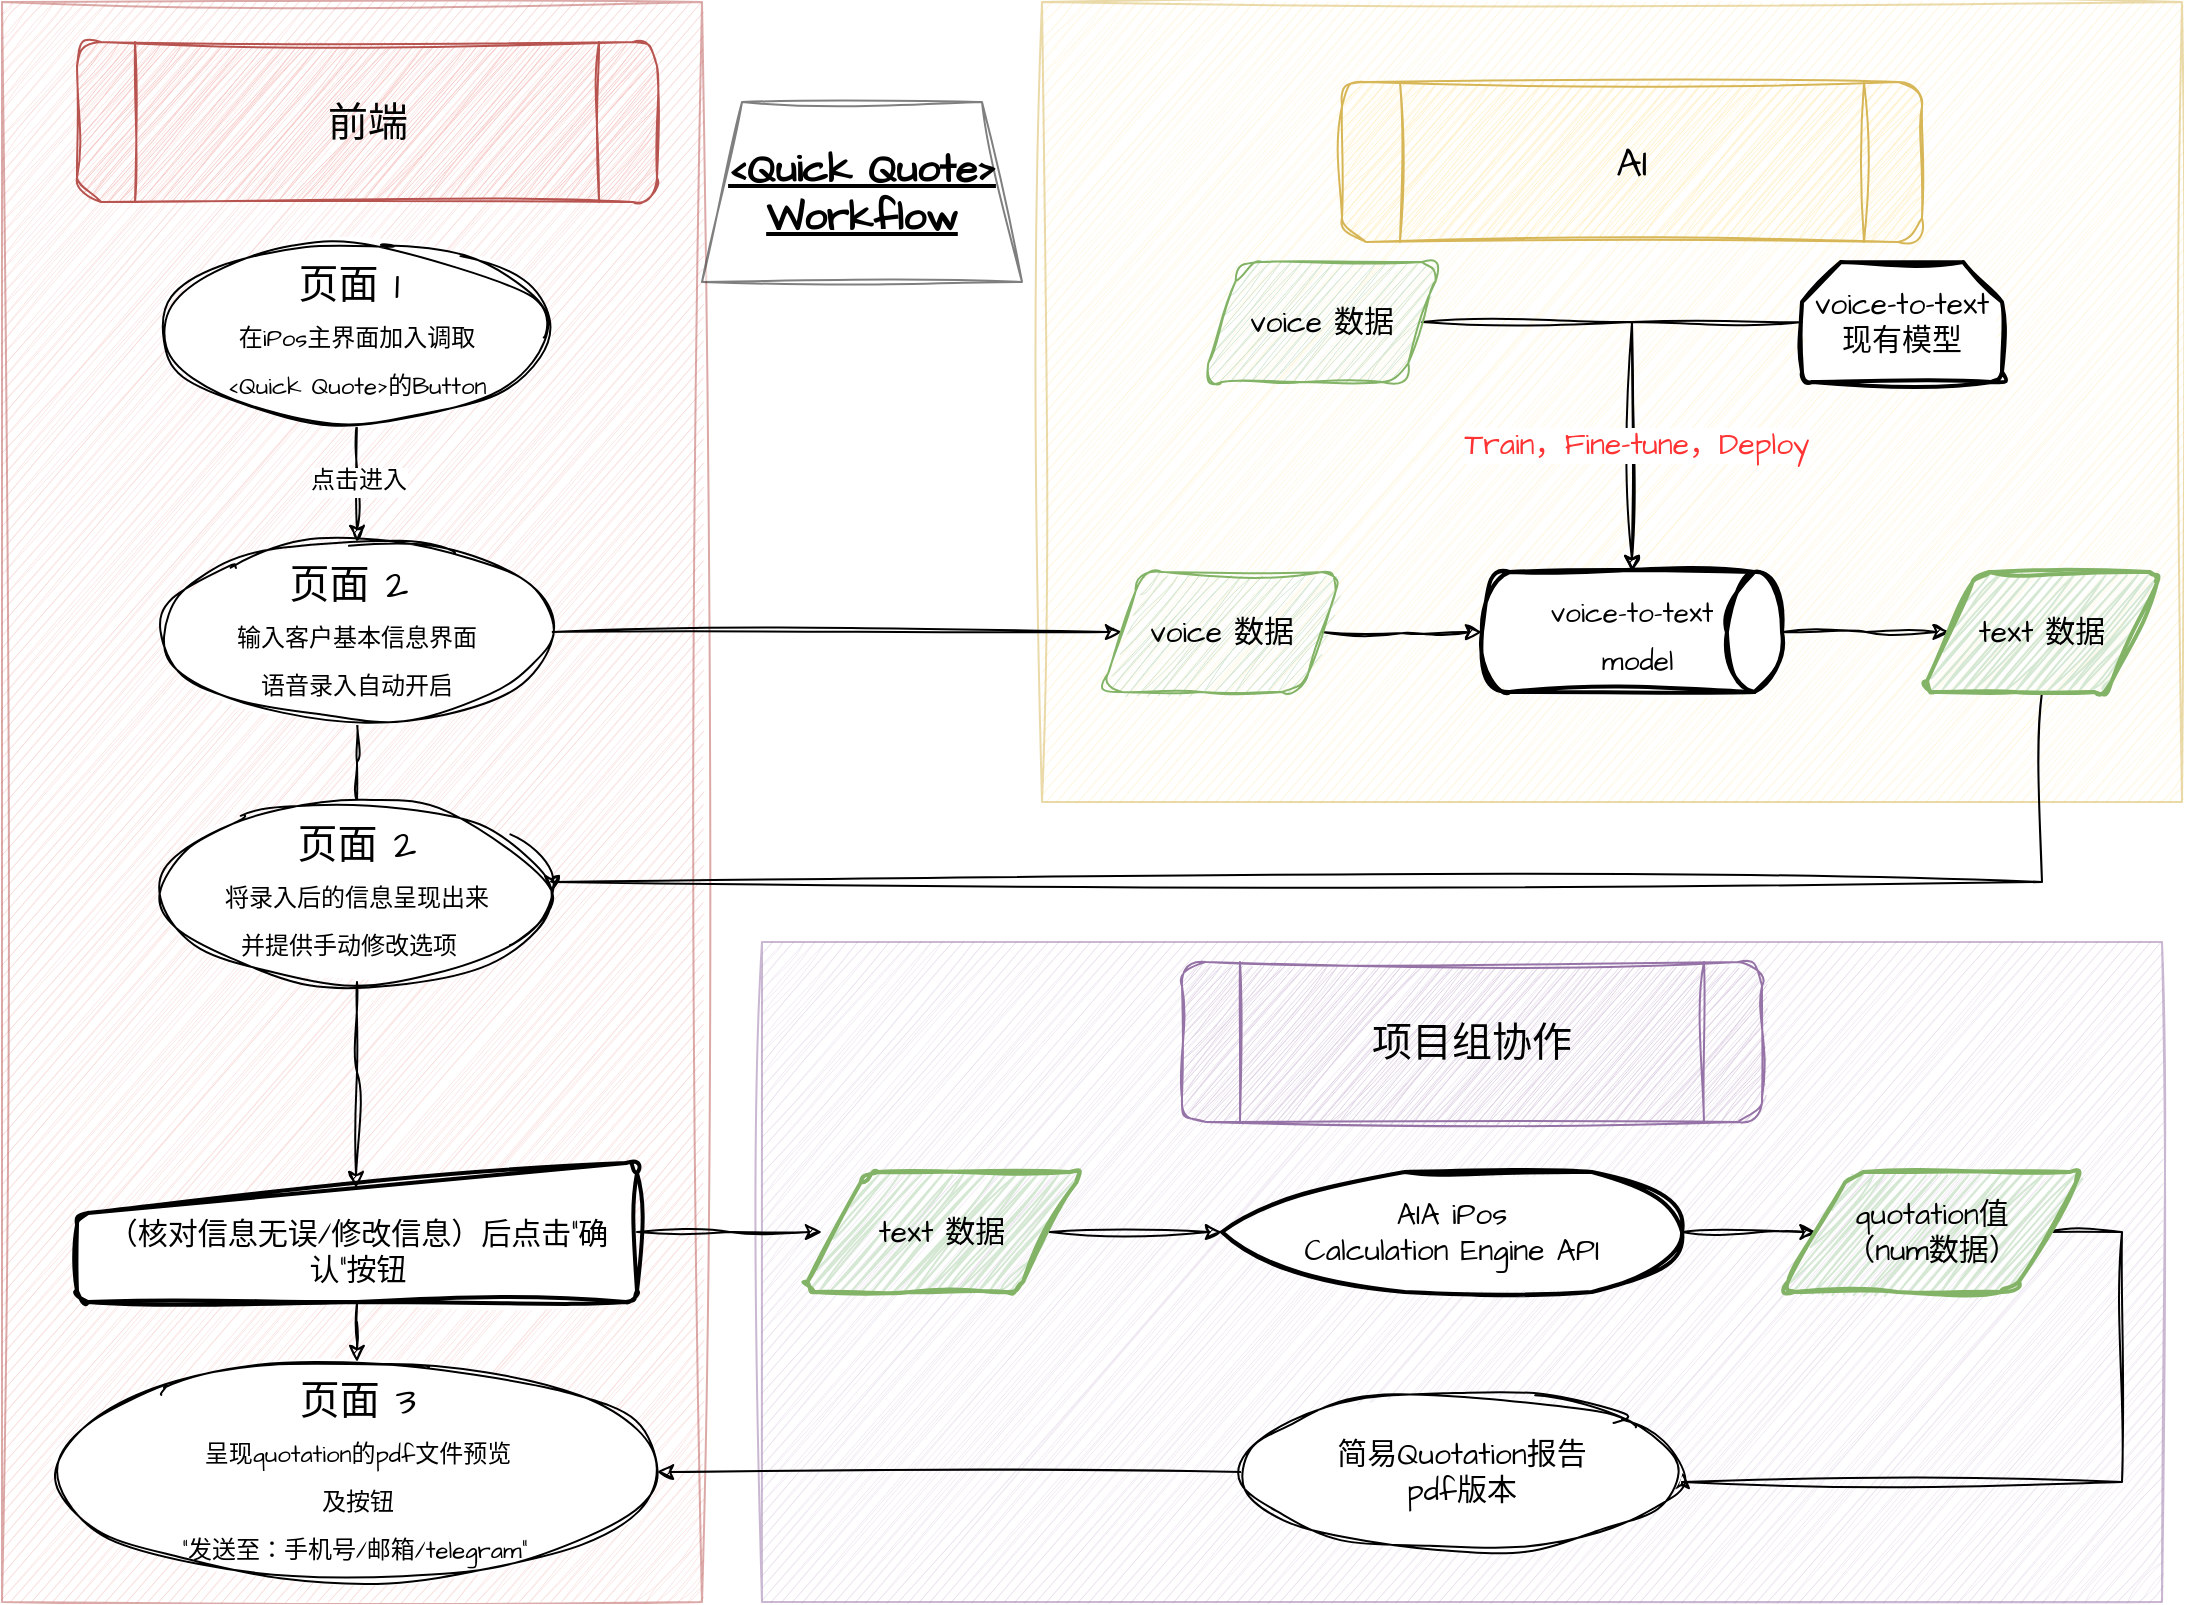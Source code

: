 <mxfile version="20.8.23" type="github">
  <diagram name="Page-1" id="edf60f1a-56cd-e834-aa8a-f176f3a09ee4">
    <mxGraphModel dx="1434" dy="683" grid="1" gridSize="10" guides="1" tooltips="1" connect="1" arrows="1" fold="1" page="1" pageScale="1" pageWidth="1169" pageHeight="827" background="none" math="0" shadow="0">
      <root>
        <mxCell id="0" />
        <mxCell id="1" parent="0" />
        <mxCell id="gf-3BPXSnLXVmG5bwPaM-43" value="" style="rounded=0;whiteSpace=wrap;html=1;sketch=1;hachureGap=4;jiggle=2;curveFitting=1;fontFamily=Architects Daughter;fontSource=https%3A%2F%2Ffonts.googleapis.com%2Fcss%3Ffamily%3DArchitects%2BDaughter;fontSize=15;noLabel=1;labelBackgroundColor=none;opacity=50;fillColor=#fff2cc;strokeColor=#d6b656;" vertex="1" parent="1">
          <mxGeometry x="580" y="10" width="570" height="400" as="geometry" />
        </mxCell>
        <mxCell id="gf-3BPXSnLXVmG5bwPaM-44" value="" style="rounded=0;whiteSpace=wrap;html=1;sketch=1;hachureGap=4;jiggle=2;curveFitting=1;fontFamily=Architects Daughter;fontSource=https%3A%2F%2Ffonts.googleapis.com%2Fcss%3Ffamily%3DArchitects%2BDaughter;fontSize=15;noLabel=1;labelBackgroundColor=none;opacity=50;fillColor=#e1d5e7;strokeColor=#9673a6;" vertex="1" parent="1">
          <mxGeometry x="440" y="480" width="700" height="330" as="geometry" />
        </mxCell>
        <mxCell id="gf-3BPXSnLXVmG5bwPaM-46" value="" style="rounded=0;whiteSpace=wrap;html=1;sketch=1;hachureGap=4;jiggle=2;curveFitting=1;fontFamily=Architects Daughter;fontSource=https%3A%2F%2Ffonts.googleapis.com%2Fcss%3Ffamily%3DArchitects%2BDaughter;fontSize=15;noLabel=1;labelBackgroundColor=none;opacity=50;fillColor=#f8cecc;strokeColor=#b85450;" vertex="1" parent="1">
          <mxGeometry x="60" y="10" width="350" height="800" as="geometry" />
        </mxCell>
        <mxCell id="gf-3BPXSnLXVmG5bwPaM-7" value="点击进入" style="edgeStyle=orthogonalEdgeStyle;rounded=1;hachureGap=4;orthogonalLoop=1;jettySize=auto;html=1;fontFamily=Architects Daughter;fontSource=https%3A%2F%2Ffonts.googleapis.com%2Fcss%3Ffamily%3DArchitects%2BDaughter;fontSize=12;sketch=1;curveFitting=1;jiggle=2;" edge="1" parent="1" source="gf-3BPXSnLXVmG5bwPaM-1" target="gf-3BPXSnLXVmG5bwPaM-6">
          <mxGeometry relative="1" as="geometry" />
        </mxCell>
        <mxCell id="gf-3BPXSnLXVmG5bwPaM-1" value="页面 1&amp;nbsp;&lt;br&gt;&lt;font style=&quot;font-size: 12px;&quot;&gt;在iPos主界面加入调取&lt;br&gt;&amp;lt;Quick Quote&amp;gt;的Button&lt;/font&gt;" style="ellipse;whiteSpace=wrap;html=1;hachureGap=4;fontFamily=Architects Daughter;fontSource=https%3A%2F%2Ffonts.googleapis.com%2Fcss%3Ffamily%3DArchitects%2BDaughter;fontSize=20;rounded=1;sketch=1;curveFitting=1;jiggle=2;" vertex="1" parent="1">
          <mxGeometry x="140" y="130" width="195" height="90" as="geometry" />
        </mxCell>
        <mxCell id="gf-3BPXSnLXVmG5bwPaM-2" value="前端" style="shape=process;whiteSpace=wrap;html=1;backgroundOutline=1;hachureGap=4;fontFamily=Architects Daughter;fontSource=https%3A%2F%2Ffonts.googleapis.com%2Fcss%3Ffamily%3DArchitects%2BDaughter;fontSize=20;rounded=1;sketch=1;curveFitting=1;jiggle=2;fillColor=#f8cecc;strokeColor=#b85450;" vertex="1" parent="1">
          <mxGeometry x="97.5" y="30" width="290" height="80" as="geometry" />
        </mxCell>
        <mxCell id="gf-3BPXSnLXVmG5bwPaM-4" value="AI" style="shape=process;whiteSpace=wrap;html=1;backgroundOutline=1;hachureGap=4;fontFamily=Architects Daughter;fontSource=https%3A%2F%2Ffonts.googleapis.com%2Fcss%3Ffamily%3DArchitects%2BDaughter;fontSize=20;rounded=1;sketch=1;curveFitting=1;jiggle=2;fillColor=#fff2cc;strokeColor=#d6b656;" vertex="1" parent="1">
          <mxGeometry x="730" y="50" width="290" height="80" as="geometry" />
        </mxCell>
        <mxCell id="gf-3BPXSnLXVmG5bwPaM-9" value="" style="edgeStyle=orthogonalEdgeStyle;rounded=1;hachureGap=4;orthogonalLoop=1;jettySize=auto;html=1;fontFamily=Architects Daughter;fontSource=https%3A%2F%2Ffonts.googleapis.com%2Fcss%3Ffamily%3DArchitects%2BDaughter;fontSize=12;sketch=1;curveFitting=1;jiggle=2;" edge="1" parent="1" source="gf-3BPXSnLXVmG5bwPaM-6">
          <mxGeometry relative="1" as="geometry">
            <mxPoint x="237.5" y="430" as="targetPoint" />
          </mxGeometry>
        </mxCell>
        <mxCell id="gf-3BPXSnLXVmG5bwPaM-21" style="edgeStyle=orthogonalEdgeStyle;rounded=0;sketch=1;hachureGap=4;jiggle=2;curveFitting=1;orthogonalLoop=1;jettySize=auto;html=1;fontFamily=Architects Daughter;fontSource=https%3A%2F%2Ffonts.googleapis.com%2Fcss%3Ffamily%3DArchitects%2BDaughter;fontSize=15;" edge="1" parent="1" source="gf-3BPXSnLXVmG5bwPaM-6" target="gf-3BPXSnLXVmG5bwPaM-13">
          <mxGeometry relative="1" as="geometry" />
        </mxCell>
        <mxCell id="gf-3BPXSnLXVmG5bwPaM-6" value="页面 2&amp;nbsp;&lt;br&gt;&lt;span style=&quot;font-size: 12px;&quot;&gt;输入客户基本信息界面&lt;br&gt;语音录入自动开启&lt;br&gt;&lt;/span&gt;" style="ellipse;whiteSpace=wrap;html=1;hachureGap=4;fontFamily=Architects Daughter;fontSource=https%3A%2F%2Ffonts.googleapis.com%2Fcss%3Ffamily%3DArchitects%2BDaughter;fontSize=20;shadow=0;rounded=1;sketch=1;curveFitting=1;jiggle=2;" vertex="1" parent="1">
          <mxGeometry x="140" y="280" width="195" height="90" as="geometry" />
        </mxCell>
        <mxCell id="gf-3BPXSnLXVmG5bwPaM-29" style="edgeStyle=orthogonalEdgeStyle;rounded=0;sketch=1;hachureGap=4;jiggle=2;curveFitting=1;orthogonalLoop=1;jettySize=auto;html=1;fontFamily=Architects Daughter;fontSource=https%3A%2F%2Ffonts.googleapis.com%2Fcss%3Ffamily%3DArchitects%2BDaughter;fontSize=12;fontColor=#000000;entryX=0.498;entryY=0.186;entryDx=0;entryDy=0;entryPerimeter=0;" edge="1" parent="1" source="gf-3BPXSnLXVmG5bwPaM-8" target="gf-3BPXSnLXVmG5bwPaM-28">
          <mxGeometry relative="1" as="geometry" />
        </mxCell>
        <mxCell id="gf-3BPXSnLXVmG5bwPaM-8" value="页面 2&lt;br style=&quot;font-size: 19px;&quot;&gt;&lt;span style=&quot;font-size: 12px;&quot;&gt;将录入后的信息呈现出来&lt;br&gt;&lt;/span&gt;&lt;font style=&quot;font-size: 12px;&quot;&gt;并提供手动修改选项&lt;/font&gt;&amp;nbsp;" style="ellipse;whiteSpace=wrap;html=1;hachureGap=4;fontFamily=Architects Daughter;fontSource=https%3A%2F%2Ffonts.googleapis.com%2Fcss%3Ffamily%3DArchitects%2BDaughter;fontSize=20;shadow=0;rounded=1;sketch=1;curveFitting=1;jiggle=2;" vertex="1" parent="1">
          <mxGeometry x="140" y="410" width="195" height="90" as="geometry" />
        </mxCell>
        <mxCell id="gf-3BPXSnLXVmG5bwPaM-10" value="页面 3&lt;br style=&quot;font-size: 19px;&quot;&gt;&lt;span style=&quot;font-size: 12px;&quot;&gt;呈现quotation的pdf文件预览&lt;br&gt;及&lt;/span&gt;&lt;font style=&quot;font-size: 12px;&quot;&gt;按钮&lt;br&gt;&amp;nbsp;“发送至：手机号/邮箱/telegram”&lt;/font&gt;&amp;nbsp;" style="ellipse;whiteSpace=wrap;html=1;hachureGap=4;fontFamily=Architects Daughter;fontSource=https%3A%2F%2Ffonts.googleapis.com%2Fcss%3Ffamily%3DArchitects%2BDaughter;fontSize=20;shadow=0;rounded=1;sketch=1;curveFitting=1;jiggle=2;" vertex="1" parent="1">
          <mxGeometry x="87.5" y="690" width="300" height="110" as="geometry" />
        </mxCell>
        <mxCell id="gf-3BPXSnLXVmG5bwPaM-17" style="edgeStyle=orthogonalEdgeStyle;rounded=0;sketch=1;hachureGap=4;jiggle=2;curveFitting=1;orthogonalLoop=1;jettySize=auto;html=1;fontFamily=Architects Daughter;fontSource=https%3A%2F%2Ffonts.googleapis.com%2Fcss%3Ffamily%3DArchitects%2BDaughter;fontSize=15;" edge="1" parent="1" target="gf-3BPXSnLXVmG5bwPaM-16">
          <mxGeometry relative="1" as="geometry">
            <mxPoint x="720" y="325" as="sourcePoint" />
          </mxGeometry>
        </mxCell>
        <mxCell id="gf-3BPXSnLXVmG5bwPaM-13" value="voice 数据" style="shape=parallelogram;perimeter=parallelogramPerimeter;whiteSpace=wrap;html=1;fixedSize=1;shadow=0;hachureGap=4;fontFamily=Architects Daughter;fontSource=https%3A%2F%2Ffonts.googleapis.com%2Fcss%3Ffamily%3DArchitects%2BDaughter;fontSize=15;rounded=1;sketch=1;curveFitting=1;jiggle=2;fillColor=#d5e8d4;strokeColor=#82b366;" vertex="1" parent="1">
          <mxGeometry x="610" y="295" width="120" height="60" as="geometry" />
        </mxCell>
        <mxCell id="gf-3BPXSnLXVmG5bwPaM-19" style="edgeStyle=orthogonalEdgeStyle;rounded=0;sketch=1;hachureGap=4;jiggle=2;curveFitting=1;orthogonalLoop=1;jettySize=auto;html=1;fontFamily=Architects Daughter;fontSource=https%3A%2F%2Ffonts.googleapis.com%2Fcss%3Ffamily%3DArchitects%2BDaughter;fontSize=15;" edge="1" parent="1" source="gf-3BPXSnLXVmG5bwPaM-16">
          <mxGeometry relative="1" as="geometry">
            <mxPoint x="1033.8" y="325" as="targetPoint" />
          </mxGeometry>
        </mxCell>
        <mxCell id="gf-3BPXSnLXVmG5bwPaM-16" value="&lt;font style=&quot;font-size: 14px;&quot;&gt;voice-to-text&lt;br&gt;&amp;nbsp;model&lt;/font&gt;" style="strokeWidth=2;html=1;shape=mxgraph.flowchart.direct_data;whiteSpace=wrap;sketch=1;hachureGap=4;jiggle=2;curveFitting=1;fontFamily=Architects Daughter;fontSource=https%3A%2F%2Ffonts.googleapis.com%2Fcss%3Ffamily%3DArchitects%2BDaughter;fontSize=20;" vertex="1" parent="1">
          <mxGeometry x="800" y="295" width="150" height="60" as="geometry" />
        </mxCell>
        <mxCell id="gf-3BPXSnLXVmG5bwPaM-45" style="edgeStyle=orthogonalEdgeStyle;rounded=0;sketch=1;hachureGap=4;jiggle=2;curveFitting=1;orthogonalLoop=1;jettySize=auto;html=1;fontFamily=Architects Daughter;fontSource=https%3A%2F%2Ffonts.googleapis.com%2Fcss%3Ffamily%3DArchitects%2BDaughter;fontSize=15;fontColor=none;entryX=1;entryY=0.5;entryDx=0;entryDy=0;" edge="1" parent="1" source="gf-3BPXSnLXVmG5bwPaM-18" target="gf-3BPXSnLXVmG5bwPaM-8">
          <mxGeometry relative="1" as="geometry">
            <mxPoint x="1090" y="450" as="targetPoint" />
            <Array as="points">
              <mxPoint x="1080" y="450" />
              <mxPoint x="335" y="450" />
            </Array>
          </mxGeometry>
        </mxCell>
        <mxCell id="gf-3BPXSnLXVmG5bwPaM-18" value="text 数据" style="shape=parallelogram;html=1;strokeWidth=2;perimeter=parallelogramPerimeter;whiteSpace=wrap;rounded=1;arcSize=12;size=0.23;sketch=1;hachureGap=4;jiggle=2;curveFitting=1;fontFamily=Architects Daughter;fontSource=https%3A%2F%2Ffonts.googleapis.com%2Fcss%3Ffamily%3DArchitects%2BDaughter;fontSize=15;fillColor=#d5e8d4;strokeColor=#82b366;" vertex="1" parent="1">
          <mxGeometry x="1020" y="295" width="120" height="60" as="geometry" />
        </mxCell>
        <mxCell id="gf-3BPXSnLXVmG5bwPaM-25" style="edgeStyle=orthogonalEdgeStyle;rounded=0;sketch=1;hachureGap=4;jiggle=2;curveFitting=1;orthogonalLoop=1;jettySize=auto;html=1;fontFamily=Architects Daughter;fontSource=https%3A%2F%2Ffonts.googleapis.com%2Fcss%3Ffamily%3DArchitects%2BDaughter;fontSize=15;" edge="1" parent="1" source="gf-3BPXSnLXVmG5bwPaM-23" target="gf-3BPXSnLXVmG5bwPaM-16">
          <mxGeometry relative="1" as="geometry" />
        </mxCell>
        <mxCell id="gf-3BPXSnLXVmG5bwPaM-23" value="voice 数据" style="shape=parallelogram;perimeter=parallelogramPerimeter;whiteSpace=wrap;html=1;fixedSize=1;shadow=0;hachureGap=4;fontFamily=Architects Daughter;fontSource=https%3A%2F%2Ffonts.googleapis.com%2Fcss%3Ffamily%3DArchitects%2BDaughter;fontSize=15;rounded=1;sketch=1;curveFitting=1;jiggle=2;fillColor=#d5e8d4;strokeColor=#82b366;" vertex="1" parent="1">
          <mxGeometry x="660" y="140" width="120" height="60" as="geometry" />
        </mxCell>
        <mxCell id="gf-3BPXSnLXVmG5bwPaM-26" style="edgeStyle=orthogonalEdgeStyle;rounded=0;sketch=1;hachureGap=4;jiggle=2;curveFitting=1;orthogonalLoop=1;jettySize=auto;html=1;entryX=0.5;entryY=0;entryDx=0;entryDy=0;entryPerimeter=0;fontFamily=Architects Daughter;fontSource=https%3A%2F%2Ffonts.googleapis.com%2Fcss%3Ffamily%3DArchitects%2BDaughter;fontSize=15;" edge="1" parent="1" source="gf-3BPXSnLXVmG5bwPaM-24" target="gf-3BPXSnLXVmG5bwPaM-16">
          <mxGeometry relative="1" as="geometry">
            <Array as="points">
              <mxPoint x="875" y="170" />
            </Array>
          </mxGeometry>
        </mxCell>
        <mxCell id="gf-3BPXSnLXVmG5bwPaM-27" value="Train，Fine-tune，Deploy" style="edgeLabel;html=1;align=center;verticalAlign=middle;resizable=0;points=[];fontSize=15;fontFamily=Architects Daughter;fontColor=#FF3333;" vertex="1" connectable="0" parent="gf-3BPXSnLXVmG5bwPaM-26">
          <mxGeometry x="0.391" y="2" relative="1" as="geometry">
            <mxPoint as="offset" />
          </mxGeometry>
        </mxCell>
        <mxCell id="gf-3BPXSnLXVmG5bwPaM-24" value="voice-to-text&lt;br&gt;现有模型" style="strokeWidth=2;html=1;shape=mxgraph.flowchart.loop_limit;whiteSpace=wrap;sketch=1;hachureGap=4;jiggle=2;curveFitting=1;fontFamily=Architects Daughter;fontSource=https%3A%2F%2Ffonts.googleapis.com%2Fcss%3Ffamily%3DArchitects%2BDaughter;fontSize=15;" vertex="1" parent="1">
          <mxGeometry x="960" y="140" width="100" height="60" as="geometry" />
        </mxCell>
        <mxCell id="gf-3BPXSnLXVmG5bwPaM-30" style="edgeStyle=orthogonalEdgeStyle;rounded=0;sketch=1;hachureGap=4;jiggle=2;curveFitting=1;orthogonalLoop=1;jettySize=auto;html=1;entryX=0.5;entryY=0;entryDx=0;entryDy=0;fontFamily=Architects Daughter;fontSource=https%3A%2F%2Ffonts.googleapis.com%2Fcss%3Ffamily%3DArchitects%2BDaughter;fontSize=12;fontColor=#000000;" edge="1" parent="1" source="gf-3BPXSnLXVmG5bwPaM-28" target="gf-3BPXSnLXVmG5bwPaM-10">
          <mxGeometry relative="1" as="geometry" />
        </mxCell>
        <mxCell id="gf-3BPXSnLXVmG5bwPaM-31" style="edgeStyle=orthogonalEdgeStyle;rounded=0;sketch=1;hachureGap=4;jiggle=2;curveFitting=1;orthogonalLoop=1;jettySize=auto;html=1;fontFamily=Architects Daughter;fontSource=https%3A%2F%2Ffonts.googleapis.com%2Fcss%3Ffamily%3DArchitects%2BDaughter;fontSize=15;fontColor=#000000;" edge="1" parent="1" source="gf-3BPXSnLXVmG5bwPaM-28">
          <mxGeometry relative="1" as="geometry">
            <mxPoint x="470" y="625" as="targetPoint" />
          </mxGeometry>
        </mxCell>
        <mxCell id="gf-3BPXSnLXVmG5bwPaM-28" value="&lt;font color=&quot;#000000&quot; style=&quot;font-size: 15px;&quot;&gt;（核对信息无误/修改信息）后点击“确认”按钮&lt;/font&gt;" style="html=1;strokeWidth=2;shape=manualInput;whiteSpace=wrap;rounded=1;size=26;arcSize=11;sketch=1;hachureGap=4;jiggle=2;curveFitting=1;fontFamily=Architects Daughter;fontSource=https%3A%2F%2Ffonts.googleapis.com%2Fcss%3Ffamily%3DArchitects%2BDaughter;fontSize=15;fontColor=#FF3333;spacing=2;spacingBottom=-19;" vertex="1" parent="1">
          <mxGeometry x="97.5" y="590" width="280" height="70" as="geometry" />
        </mxCell>
        <mxCell id="gf-3BPXSnLXVmG5bwPaM-36" style="edgeStyle=orthogonalEdgeStyle;rounded=0;sketch=1;hachureGap=4;jiggle=2;curveFitting=1;orthogonalLoop=1;jettySize=auto;html=1;entryX=0;entryY=0.5;entryDx=0;entryDy=0;fontFamily=Architects Daughter;fontSource=https%3A%2F%2Ffonts.googleapis.com%2Fcss%3Ffamily%3DArchitects%2BDaughter;fontSize=15;fontColor=#000000;" edge="1" parent="1" source="gf-3BPXSnLXVmG5bwPaM-32" target="gf-3BPXSnLXVmG5bwPaM-35">
          <mxGeometry relative="1" as="geometry" />
        </mxCell>
        <mxCell id="gf-3BPXSnLXVmG5bwPaM-32" value="AIA iPos&lt;br&gt;Calculation Engine API" style="strokeWidth=2;html=1;shape=mxgraph.flowchart.display;whiteSpace=wrap;sketch=1;hachureGap=4;jiggle=2;curveFitting=1;fontFamily=Architects Daughter;fontSource=https%3A%2F%2Ffonts.googleapis.com%2Fcss%3Ffamily%3DArchitects%2BDaughter;fontSize=15;fontColor=#000000;" vertex="1" parent="1">
          <mxGeometry x="670" y="595" width="230" height="60" as="geometry" />
        </mxCell>
        <mxCell id="gf-3BPXSnLXVmG5bwPaM-34" style="edgeStyle=orthogonalEdgeStyle;rounded=0;sketch=1;hachureGap=4;jiggle=2;curveFitting=1;orthogonalLoop=1;jettySize=auto;html=1;entryX=0;entryY=0.5;entryDx=0;entryDy=0;entryPerimeter=0;fontFamily=Architects Daughter;fontSource=https%3A%2F%2Ffonts.googleapis.com%2Fcss%3Ffamily%3DArchitects%2BDaughter;fontSize=15;fontColor=#000000;" edge="1" parent="1" source="gf-3BPXSnLXVmG5bwPaM-33" target="gf-3BPXSnLXVmG5bwPaM-32">
          <mxGeometry relative="1" as="geometry" />
        </mxCell>
        <mxCell id="gf-3BPXSnLXVmG5bwPaM-33" value="text 数据" style="shape=parallelogram;html=1;strokeWidth=2;perimeter=parallelogramPerimeter;whiteSpace=wrap;rounded=1;arcSize=12;size=0.23;sketch=1;hachureGap=4;jiggle=2;curveFitting=1;fontFamily=Architects Daughter;fontSource=https%3A%2F%2Ffonts.googleapis.com%2Fcss%3Ffamily%3DArchitects%2BDaughter;fontSize=15;fillColor=#d5e8d4;strokeColor=#82b366;" vertex="1" parent="1">
          <mxGeometry x="460" y="595" width="140" height="60" as="geometry" />
        </mxCell>
        <mxCell id="gf-3BPXSnLXVmG5bwPaM-39" style="edgeStyle=orthogonalEdgeStyle;rounded=0;sketch=1;hachureGap=4;jiggle=2;curveFitting=1;orthogonalLoop=1;jettySize=auto;html=1;fontFamily=Architects Daughter;fontSource=https%3A%2F%2Ffonts.googleapis.com%2Fcss%3Ffamily%3DArchitects%2BDaughter;fontSize=15;fontColor=#000000;entryX=1;entryY=0.5;entryDx=0;entryDy=0;" edge="1" parent="1" source="gf-3BPXSnLXVmG5bwPaM-35" target="gf-3BPXSnLXVmG5bwPaM-37">
          <mxGeometry relative="1" as="geometry">
            <mxPoint x="990" y="750" as="targetPoint" />
            <Array as="points">
              <mxPoint x="1120" y="625" />
              <mxPoint x="1120" y="750" />
              <mxPoint x="900" y="750" />
            </Array>
          </mxGeometry>
        </mxCell>
        <mxCell id="gf-3BPXSnLXVmG5bwPaM-35" value="quotation值&lt;br&gt;（num数据）" style="shape=parallelogram;html=1;strokeWidth=2;perimeter=parallelogramPerimeter;whiteSpace=wrap;rounded=1;arcSize=12;size=0.23;sketch=1;hachureGap=4;jiggle=2;curveFitting=1;fontFamily=Architects Daughter;fontSource=https%3A%2F%2Ffonts.googleapis.com%2Fcss%3Ffamily%3DArchitects%2BDaughter;fontSize=15;fillColor=#d5e8d4;strokeColor=#82b366;" vertex="1" parent="1">
          <mxGeometry x="950" y="595" width="150" height="60" as="geometry" />
        </mxCell>
        <mxCell id="gf-3BPXSnLXVmG5bwPaM-38" style="edgeStyle=orthogonalEdgeStyle;rounded=0;sketch=1;hachureGap=4;jiggle=2;curveFitting=1;orthogonalLoop=1;jettySize=auto;html=1;entryX=1;entryY=0.5;entryDx=0;entryDy=0;fontFamily=Architects Daughter;fontSource=https%3A%2F%2Ffonts.googleapis.com%2Fcss%3Ffamily%3DArchitects%2BDaughter;fontSize=15;fontColor=#000000;" edge="1" parent="1" source="gf-3BPXSnLXVmG5bwPaM-37" target="gf-3BPXSnLXVmG5bwPaM-10">
          <mxGeometry relative="1" as="geometry" />
        </mxCell>
        <mxCell id="gf-3BPXSnLXVmG5bwPaM-37" value="简易Quotation报告&lt;br&gt;pdf版本" style="ellipse;whiteSpace=wrap;html=1;sketch=1;hachureGap=4;jiggle=2;curveFitting=1;fontFamily=Architects Daughter;fontSource=https%3A%2F%2Ffonts.googleapis.com%2Fcss%3Ffamily%3DArchitects%2BDaughter;fontSize=15;fontColor=#000000;" vertex="1" parent="1">
          <mxGeometry x="680" y="705" width="220" height="80" as="geometry" />
        </mxCell>
        <mxCell id="gf-3BPXSnLXVmG5bwPaM-40" value="项目组协作" style="shape=process;whiteSpace=wrap;html=1;backgroundOutline=1;hachureGap=4;fontFamily=Architects Daughter;fontSource=https%3A%2F%2Ffonts.googleapis.com%2Fcss%3Ffamily%3DArchitects%2BDaughter;fontSize=20;rounded=1;sketch=1;curveFitting=1;jiggle=2;fillColor=#e1d5e7;strokeColor=#9673a6;" vertex="1" parent="1">
          <mxGeometry x="650" y="490" width="290" height="80" as="geometry" />
        </mxCell>
        <mxCell id="gf-3BPXSnLXVmG5bwPaM-47" value="&lt;font style=&quot;font-size: 20px;&quot;&gt;&lt;span style=&quot;font-size: 20px;&quot;&gt;&amp;lt;Quick Quote&amp;gt;&lt;br style=&quot;font-size: 20px;&quot;&gt;Workflow&lt;/span&gt;&lt;/font&gt;" style="shape=trapezoid;perimeter=trapezoidPerimeter;whiteSpace=wrap;html=1;fixedSize=1;labelBackgroundColor=none;sketch=1;hachureGap=4;jiggle=2;curveFitting=1;fontFamily=Architects Daughter;fontSource=https%3A%2F%2Ffonts.googleapis.com%2Fcss%3Ffamily%3DArchitects%2BDaughter;fontSize=20;fontColor=none;opacity=50;fontStyle=5" vertex="1" parent="1">
          <mxGeometry x="410" y="60" width="160" height="90" as="geometry" />
        </mxCell>
      </root>
    </mxGraphModel>
  </diagram>
</mxfile>
